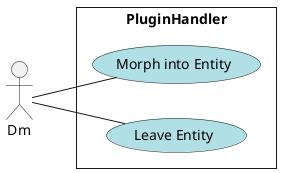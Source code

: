 @startuml
left to right direction
skinparam style strictuml
skinparam packageStyle rect
skinparam defaultfontname Verdana
actor Dm as dm
rectangle "PluginHandler" {
  (Morph into Entity) as JP #PowderBlue
  (Leave Entity) as R #PowderBlue
  dm -- JP
  dm -- R
}
@enduml